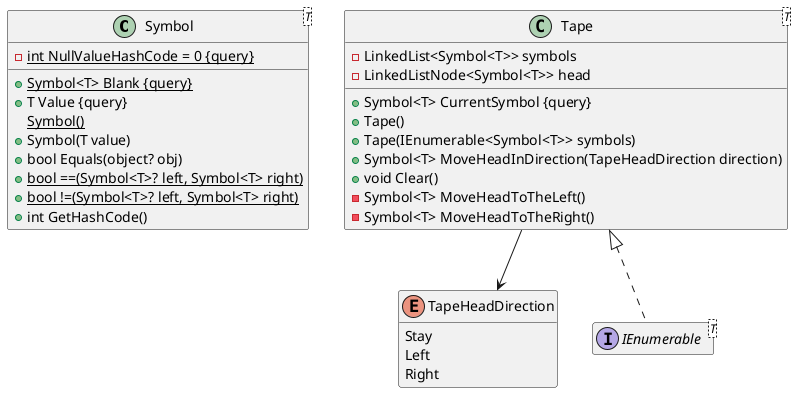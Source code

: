 @startuml classes

hide interface empty members
hide enum empty members

class Symbol<T> {
    -{static} int NullValueHashCode = 0 {query}
    +{method} {static} Symbol<T> Blank {query}
    +{method} T Value {query}
    {static} Symbol()
    +Symbol(T value)
    +bool Equals(object? obj)
    +{static} bool ==(Symbol<T>? left, Symbol<T> right)
    +{static} bool !=(Symbol<T>? left, Symbol<T> right)
    +int GetHashCode()
}

enum TapeHeadDirection {
    Stay
    Left
    Right
}

class "Tape<T>" as Tape_T {
    -LinkedList<Symbol<T>> symbols
    -LinkedListNode<Symbol<T>> head
    +{method} Symbol<T> CurrentSymbol {query}
    +Tape()
    +Tape(IEnumerable<Symbol<T>> symbols)
    +Symbol<T> MoveHeadInDirection(TapeHeadDirection direction)
    +void Clear()
    -Symbol<T> MoveHeadToTheLeft()
    -Symbol<T> MoveHeadToTheRight()
}

interface "IEnumerable<T>" as IEnumerable_T
Tape_T <|.. IEnumerable_T
Tape_T --> TapeHeadDirection

@enduml